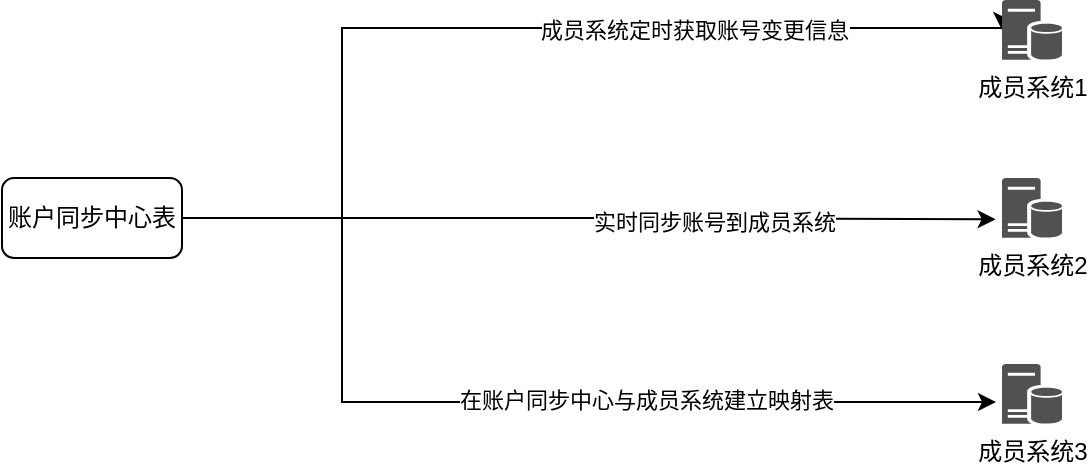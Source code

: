 <mxfile version="16.6.6" type="github">
  <diagram id="vf28aWTB2zM8t-4I8SsF" name="Page-1">
    <mxGraphModel dx="1185" dy="643" grid="0" gridSize="10" guides="1" tooltips="1" connect="1" arrows="1" fold="1" page="1" pageScale="1" pageWidth="827" pageHeight="1169" math="0" shadow="0">
      <root>
        <mxCell id="0" />
        <mxCell id="1" parent="0" />
        <mxCell id="nP9HzRWblQ0S7OJkJA8b-7" style="edgeStyle=orthogonalEdgeStyle;rounded=0;orthogonalLoop=1;jettySize=auto;html=1;entryX=-0.106;entryY=0.689;entryDx=0;entryDy=0;entryPerimeter=0;" edge="1" parent="1" source="nP9HzRWblQ0S7OJkJA8b-1" target="nP9HzRWblQ0S7OJkJA8b-5">
          <mxGeometry relative="1" as="geometry" />
        </mxCell>
        <mxCell id="nP9HzRWblQ0S7OJkJA8b-11" value="实时同步账号到成员系统" style="edgeLabel;html=1;align=center;verticalAlign=middle;resizable=0;points=[];" vertex="1" connectable="0" parent="nP9HzRWblQ0S7OJkJA8b-7">
          <mxGeometry x="0.308" y="-1" relative="1" as="geometry">
            <mxPoint as="offset" />
          </mxGeometry>
        </mxCell>
        <mxCell id="nP9HzRWblQ0S7OJkJA8b-8" style="edgeStyle=orthogonalEdgeStyle;rounded=0;orthogonalLoop=1;jettySize=auto;html=1;exitX=1;exitY=0.5;exitDx=0;exitDy=0;entryX=0;entryY=0.5;entryDx=0;entryDy=0;entryPerimeter=0;" edge="1" parent="1" source="nP9HzRWblQ0S7OJkJA8b-1" target="nP9HzRWblQ0S7OJkJA8b-2">
          <mxGeometry relative="1" as="geometry">
            <Array as="points">
              <mxPoint x="240" y="233" />
              <mxPoint x="240" y="138" />
            </Array>
          </mxGeometry>
        </mxCell>
        <mxCell id="nP9HzRWblQ0S7OJkJA8b-10" value="成员系统定时获取账号变更信息" style="edgeLabel;html=1;align=center;verticalAlign=middle;resizable=0;points=[];" vertex="1" connectable="0" parent="nP9HzRWblQ0S7OJkJA8b-8">
          <mxGeometry x="0.387" y="-2" relative="1" as="geometry">
            <mxPoint y="-1" as="offset" />
          </mxGeometry>
        </mxCell>
        <mxCell id="nP9HzRWblQ0S7OJkJA8b-9" style="edgeStyle=orthogonalEdgeStyle;rounded=0;orthogonalLoop=1;jettySize=auto;html=1;exitX=1;exitY=0.5;exitDx=0;exitDy=0;" edge="1" parent="1" source="nP9HzRWblQ0S7OJkJA8b-1">
          <mxGeometry relative="1" as="geometry">
            <mxPoint x="567" y="325" as="targetPoint" />
            <Array as="points">
              <mxPoint x="240" y="233" />
              <mxPoint x="240" y="325" />
            </Array>
          </mxGeometry>
        </mxCell>
        <mxCell id="nP9HzRWblQ0S7OJkJA8b-12" value="在账户同步中心与成员系统建立映射表" style="edgeLabel;html=1;align=center;verticalAlign=middle;resizable=0;points=[];" vertex="1" connectable="0" parent="nP9HzRWblQ0S7OJkJA8b-9">
          <mxGeometry x="0.299" y="1" relative="1" as="geometry">
            <mxPoint as="offset" />
          </mxGeometry>
        </mxCell>
        <mxCell id="nP9HzRWblQ0S7OJkJA8b-1" value="账户同步中心表" style="rounded=1;whiteSpace=wrap;html=1;" vertex="1" parent="1">
          <mxGeometry x="70" y="213" width="90" height="40" as="geometry" />
        </mxCell>
        <mxCell id="nP9HzRWblQ0S7OJkJA8b-2" value="成员系统1&lt;br&gt;" style="sketch=0;pointerEvents=1;shadow=0;dashed=0;html=1;strokeColor=none;labelPosition=center;verticalLabelPosition=bottom;verticalAlign=top;align=center;fillColor=#515151;shape=mxgraph.mscae.enterprise.database_server" vertex="1" parent="1">
          <mxGeometry x="570" y="124" width="30" height="30" as="geometry" />
        </mxCell>
        <mxCell id="nP9HzRWblQ0S7OJkJA8b-5" value="成员系统2" style="sketch=0;pointerEvents=1;shadow=0;dashed=0;html=1;strokeColor=none;labelPosition=center;verticalLabelPosition=bottom;verticalAlign=top;align=center;fillColor=#515151;shape=mxgraph.mscae.enterprise.database_server" vertex="1" parent="1">
          <mxGeometry x="570" y="213" width="30" height="30" as="geometry" />
        </mxCell>
        <mxCell id="nP9HzRWblQ0S7OJkJA8b-15" value="成员系统3" style="sketch=0;pointerEvents=1;shadow=0;dashed=0;html=1;strokeColor=none;labelPosition=center;verticalLabelPosition=bottom;verticalAlign=top;align=center;fillColor=#515151;shape=mxgraph.mscae.enterprise.database_server" vertex="1" parent="1">
          <mxGeometry x="570" y="306" width="30" height="30" as="geometry" />
        </mxCell>
      </root>
    </mxGraphModel>
  </diagram>
</mxfile>
